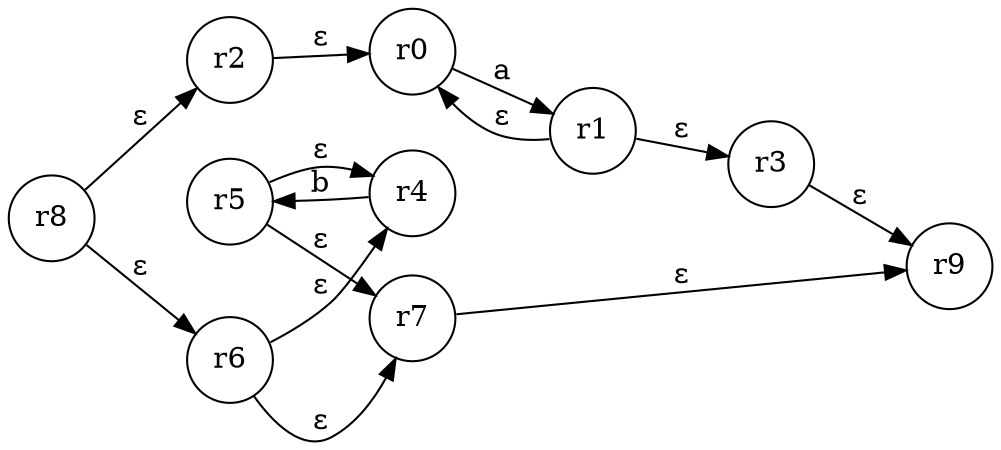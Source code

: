 digraph AFN{
rankdir = LR;
node [shape = "circle"];
r0 -> r1 [label="a"];
r1 -> r0 [label="&epsilon;"];
r1 -> r3 [label="&epsilon;"];
r2 -> r0 [label="&epsilon;"];
r3 -> r9 [label="&epsilon;"];
r4 -> r5 [label="b"];
r5 -> r4 [label="&epsilon;"];
r5 -> r7 [label="&epsilon;"];
r6 -> r4 [label="&epsilon;"];
r6 -> r7 [label="&epsilon;"];
r7 -> r9 [label="&epsilon;"];
r8 -> r2 [label="&epsilon;"];
r8 -> r6 [label="&epsilon;"];
}